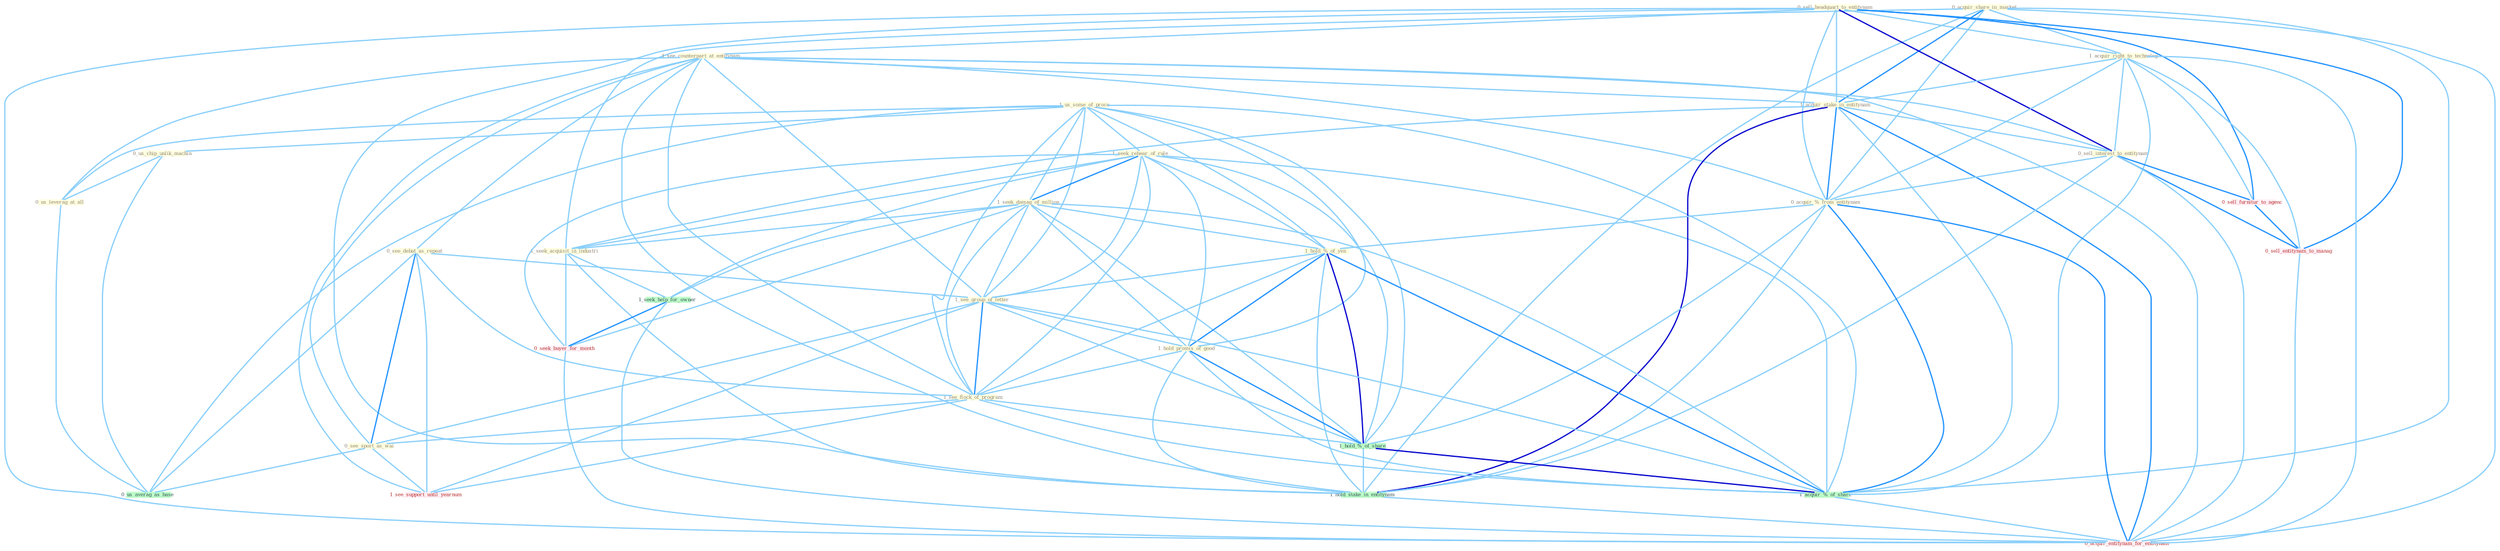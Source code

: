 Graph G{ 
    node
    [shape=polygon,style=filled,width=.5,height=.06,color="#BDFCC9",fixedsize=true,fontsize=4,
    fontcolor="#2f4f4f"];
    {node
    [color="#ffffe0", fontcolor="#8b7d6b"] "0_acquir_share_in_market " "1_us_some_of_proce " "1_seek_rehear_of_rule " "0_sell_headquart_to_entitynam " "0_us_chip_unlik_machin " "1_see_counterpart_at_entitynam " "0_see_debat_as_repeat " "1_acquir_right_to_technolog " "1_acquir_stake_in_entitynam " "1_seek_damag_of_million " "0_sell_interest_to_entitynam " "0_us_leverag_at_all " "0_acquir_%_from_entitynam " "1_hold_%_of_yen " "1_see_group_of_letter " "1_hold_promis_of_good " "1_see_flock_of_program " "0_see_sport_as_wai " "1_seek_acquisit_in_industri "}
{node [color="#fff0f5", fontcolor="#b22222"] "0_seek_buyer_for_month " "1_see_support_until_yearnum " "0_sell_furnitur_to_agenc " "0_sell_entitynam_to_manag " "0_acquir_entitynam_for_entitynam "}
edge [color="#B0E2FF"];

	"0_acquir_share_in_market " -- "1_acquir_right_to_technolog " [w="1", color="#87cefa" ];
	"0_acquir_share_in_market " -- "1_acquir_stake_in_entitynam " [w="2", color="#1e90ff" , len=0.8];
	"0_acquir_share_in_market " -- "0_acquir_%_from_entitynam " [w="1", color="#87cefa" ];
	"0_acquir_share_in_market " -- "1_seek_acquisit_in_industri " [w="1", color="#87cefa" ];
	"0_acquir_share_in_market " -- "1_hold_stake_in_entitynam " [w="1", color="#87cefa" ];
	"0_acquir_share_in_market " -- "1_acquir_%_of_share " [w="1", color="#87cefa" ];
	"0_acquir_share_in_market " -- "0_acquir_entitynam_for_entitynam " [w="1", color="#87cefa" ];
	"1_us_some_of_proce " -- "1_seek_rehear_of_rule " [w="1", color="#87cefa" ];
	"1_us_some_of_proce " -- "0_us_chip_unlik_machin " [w="1", color="#87cefa" ];
	"1_us_some_of_proce " -- "1_seek_damag_of_million " [w="1", color="#87cefa" ];
	"1_us_some_of_proce " -- "0_us_leverag_at_all " [w="1", color="#87cefa" ];
	"1_us_some_of_proce " -- "1_hold_%_of_yen " [w="1", color="#87cefa" ];
	"1_us_some_of_proce " -- "1_see_group_of_letter " [w="1", color="#87cefa" ];
	"1_us_some_of_proce " -- "1_hold_promis_of_good " [w="1", color="#87cefa" ];
	"1_us_some_of_proce " -- "1_see_flock_of_program " [w="1", color="#87cefa" ];
	"1_us_some_of_proce " -- "1_hold_%_of_share " [w="1", color="#87cefa" ];
	"1_us_some_of_proce " -- "1_acquir_%_of_share " [w="1", color="#87cefa" ];
	"1_us_some_of_proce " -- "0_us_averag_as_base " [w="1", color="#87cefa" ];
	"1_seek_rehear_of_rule " -- "1_seek_damag_of_million " [w="2", color="#1e90ff" , len=0.8];
	"1_seek_rehear_of_rule " -- "1_hold_%_of_yen " [w="1", color="#87cefa" ];
	"1_seek_rehear_of_rule " -- "1_see_group_of_letter " [w="1", color="#87cefa" ];
	"1_seek_rehear_of_rule " -- "1_hold_promis_of_good " [w="1", color="#87cefa" ];
	"1_seek_rehear_of_rule " -- "1_see_flock_of_program " [w="1", color="#87cefa" ];
	"1_seek_rehear_of_rule " -- "1_seek_acquisit_in_industri " [w="1", color="#87cefa" ];
	"1_seek_rehear_of_rule " -- "1_hold_%_of_share " [w="1", color="#87cefa" ];
	"1_seek_rehear_of_rule " -- "1_seek_help_for_owner " [w="1", color="#87cefa" ];
	"1_seek_rehear_of_rule " -- "0_seek_buyer_for_month " [w="1", color="#87cefa" ];
	"1_seek_rehear_of_rule " -- "1_acquir_%_of_share " [w="1", color="#87cefa" ];
	"0_sell_headquart_to_entitynam " -- "1_see_counterpart_at_entitynam " [w="1", color="#87cefa" ];
	"0_sell_headquart_to_entitynam " -- "1_acquir_right_to_technolog " [w="1", color="#87cefa" ];
	"0_sell_headquart_to_entitynam " -- "1_acquir_stake_in_entitynam " [w="1", color="#87cefa" ];
	"0_sell_headquart_to_entitynam " -- "0_sell_interest_to_entitynam " [w="3", color="#0000cd" , len=0.6];
	"0_sell_headquart_to_entitynam " -- "0_acquir_%_from_entitynam " [w="1", color="#87cefa" ];
	"0_sell_headquart_to_entitynam " -- "1_hold_stake_in_entitynam " [w="1", color="#87cefa" ];
	"0_sell_headquart_to_entitynam " -- "0_sell_furnitur_to_agenc " [w="2", color="#1e90ff" , len=0.8];
	"0_sell_headquart_to_entitynam " -- "0_sell_entitynam_to_manag " [w="2", color="#1e90ff" , len=0.8];
	"0_sell_headquart_to_entitynam " -- "0_acquir_entitynam_for_entitynam " [w="1", color="#87cefa" ];
	"0_us_chip_unlik_machin " -- "0_us_leverag_at_all " [w="1", color="#87cefa" ];
	"0_us_chip_unlik_machin " -- "0_us_averag_as_base " [w="1", color="#87cefa" ];
	"1_see_counterpart_at_entitynam " -- "0_see_debat_as_repeat " [w="1", color="#87cefa" ];
	"1_see_counterpart_at_entitynam " -- "1_acquir_stake_in_entitynam " [w="1", color="#87cefa" ];
	"1_see_counterpart_at_entitynam " -- "0_sell_interest_to_entitynam " [w="1", color="#87cefa" ];
	"1_see_counterpart_at_entitynam " -- "0_us_leverag_at_all " [w="1", color="#87cefa" ];
	"1_see_counterpart_at_entitynam " -- "0_acquir_%_from_entitynam " [w="1", color="#87cefa" ];
	"1_see_counterpart_at_entitynam " -- "1_see_group_of_letter " [w="1", color="#87cefa" ];
	"1_see_counterpart_at_entitynam " -- "1_see_flock_of_program " [w="1", color="#87cefa" ];
	"1_see_counterpart_at_entitynam " -- "0_see_sport_as_wai " [w="1", color="#87cefa" ];
	"1_see_counterpart_at_entitynam " -- "1_hold_stake_in_entitynam " [w="1", color="#87cefa" ];
	"1_see_counterpart_at_entitynam " -- "1_see_support_until_yearnum " [w="1", color="#87cefa" ];
	"1_see_counterpart_at_entitynam " -- "0_acquir_entitynam_for_entitynam " [w="1", color="#87cefa" ];
	"0_see_debat_as_repeat " -- "1_see_group_of_letter " [w="1", color="#87cefa" ];
	"0_see_debat_as_repeat " -- "1_see_flock_of_program " [w="1", color="#87cefa" ];
	"0_see_debat_as_repeat " -- "0_see_sport_as_wai " [w="2", color="#1e90ff" , len=0.8];
	"0_see_debat_as_repeat " -- "1_see_support_until_yearnum " [w="1", color="#87cefa" ];
	"0_see_debat_as_repeat " -- "0_us_averag_as_base " [w="1", color="#87cefa" ];
	"1_acquir_right_to_technolog " -- "1_acquir_stake_in_entitynam " [w="1", color="#87cefa" ];
	"1_acquir_right_to_technolog " -- "0_sell_interest_to_entitynam " [w="1", color="#87cefa" ];
	"1_acquir_right_to_technolog " -- "0_acquir_%_from_entitynam " [w="1", color="#87cefa" ];
	"1_acquir_right_to_technolog " -- "1_acquir_%_of_share " [w="1", color="#87cefa" ];
	"1_acquir_right_to_technolog " -- "0_sell_furnitur_to_agenc " [w="1", color="#87cefa" ];
	"1_acquir_right_to_technolog " -- "0_sell_entitynam_to_manag " [w="1", color="#87cefa" ];
	"1_acquir_right_to_technolog " -- "0_acquir_entitynam_for_entitynam " [w="1", color="#87cefa" ];
	"1_acquir_stake_in_entitynam " -- "0_sell_interest_to_entitynam " [w="1", color="#87cefa" ];
	"1_acquir_stake_in_entitynam " -- "0_acquir_%_from_entitynam " [w="2", color="#1e90ff" , len=0.8];
	"1_acquir_stake_in_entitynam " -- "1_seek_acquisit_in_industri " [w="1", color="#87cefa" ];
	"1_acquir_stake_in_entitynam " -- "1_hold_stake_in_entitynam " [w="3", color="#0000cd" , len=0.6];
	"1_acquir_stake_in_entitynam " -- "1_acquir_%_of_share " [w="1", color="#87cefa" ];
	"1_acquir_stake_in_entitynam " -- "0_acquir_entitynam_for_entitynam " [w="2", color="#1e90ff" , len=0.8];
	"1_seek_damag_of_million " -- "1_hold_%_of_yen " [w="1", color="#87cefa" ];
	"1_seek_damag_of_million " -- "1_see_group_of_letter " [w="1", color="#87cefa" ];
	"1_seek_damag_of_million " -- "1_hold_promis_of_good " [w="1", color="#87cefa" ];
	"1_seek_damag_of_million " -- "1_see_flock_of_program " [w="1", color="#87cefa" ];
	"1_seek_damag_of_million " -- "1_seek_acquisit_in_industri " [w="1", color="#87cefa" ];
	"1_seek_damag_of_million " -- "1_hold_%_of_share " [w="1", color="#87cefa" ];
	"1_seek_damag_of_million " -- "1_seek_help_for_owner " [w="1", color="#87cefa" ];
	"1_seek_damag_of_million " -- "0_seek_buyer_for_month " [w="1", color="#87cefa" ];
	"1_seek_damag_of_million " -- "1_acquir_%_of_share " [w="1", color="#87cefa" ];
	"0_sell_interest_to_entitynam " -- "0_acquir_%_from_entitynam " [w="1", color="#87cefa" ];
	"0_sell_interest_to_entitynam " -- "1_hold_stake_in_entitynam " [w="1", color="#87cefa" ];
	"0_sell_interest_to_entitynam " -- "0_sell_furnitur_to_agenc " [w="2", color="#1e90ff" , len=0.8];
	"0_sell_interest_to_entitynam " -- "0_sell_entitynam_to_manag " [w="2", color="#1e90ff" , len=0.8];
	"0_sell_interest_to_entitynam " -- "0_acquir_entitynam_for_entitynam " [w="1", color="#87cefa" ];
	"0_us_leverag_at_all " -- "0_us_averag_as_base " [w="1", color="#87cefa" ];
	"0_acquir_%_from_entitynam " -- "1_hold_%_of_yen " [w="1", color="#87cefa" ];
	"0_acquir_%_from_entitynam " -- "1_hold_%_of_share " [w="1", color="#87cefa" ];
	"0_acquir_%_from_entitynam " -- "1_hold_stake_in_entitynam " [w="1", color="#87cefa" ];
	"0_acquir_%_from_entitynam " -- "1_acquir_%_of_share " [w="2", color="#1e90ff" , len=0.8];
	"0_acquir_%_from_entitynam " -- "0_acquir_entitynam_for_entitynam " [w="2", color="#1e90ff" , len=0.8];
	"1_hold_%_of_yen " -- "1_see_group_of_letter " [w="1", color="#87cefa" ];
	"1_hold_%_of_yen " -- "1_hold_promis_of_good " [w="2", color="#1e90ff" , len=0.8];
	"1_hold_%_of_yen " -- "1_see_flock_of_program " [w="1", color="#87cefa" ];
	"1_hold_%_of_yen " -- "1_hold_%_of_share " [w="3", color="#0000cd" , len=0.6];
	"1_hold_%_of_yen " -- "1_hold_stake_in_entitynam " [w="1", color="#87cefa" ];
	"1_hold_%_of_yen " -- "1_acquir_%_of_share " [w="2", color="#1e90ff" , len=0.8];
	"1_see_group_of_letter " -- "1_hold_promis_of_good " [w="1", color="#87cefa" ];
	"1_see_group_of_letter " -- "1_see_flock_of_program " [w="2", color="#1e90ff" , len=0.8];
	"1_see_group_of_letter " -- "0_see_sport_as_wai " [w="1", color="#87cefa" ];
	"1_see_group_of_letter " -- "1_hold_%_of_share " [w="1", color="#87cefa" ];
	"1_see_group_of_letter " -- "1_acquir_%_of_share " [w="1", color="#87cefa" ];
	"1_see_group_of_letter " -- "1_see_support_until_yearnum " [w="1", color="#87cefa" ];
	"1_hold_promis_of_good " -- "1_see_flock_of_program " [w="1", color="#87cefa" ];
	"1_hold_promis_of_good " -- "1_hold_%_of_share " [w="2", color="#1e90ff" , len=0.8];
	"1_hold_promis_of_good " -- "1_hold_stake_in_entitynam " [w="1", color="#87cefa" ];
	"1_hold_promis_of_good " -- "1_acquir_%_of_share " [w="1", color="#87cefa" ];
	"1_see_flock_of_program " -- "0_see_sport_as_wai " [w="1", color="#87cefa" ];
	"1_see_flock_of_program " -- "1_hold_%_of_share " [w="1", color="#87cefa" ];
	"1_see_flock_of_program " -- "1_acquir_%_of_share " [w="1", color="#87cefa" ];
	"1_see_flock_of_program " -- "1_see_support_until_yearnum " [w="1", color="#87cefa" ];
	"0_see_sport_as_wai " -- "1_see_support_until_yearnum " [w="1", color="#87cefa" ];
	"0_see_sport_as_wai " -- "0_us_averag_as_base " [w="1", color="#87cefa" ];
	"1_seek_acquisit_in_industri " -- "1_hold_stake_in_entitynam " [w="1", color="#87cefa" ];
	"1_seek_acquisit_in_industri " -- "1_seek_help_for_owner " [w="1", color="#87cefa" ];
	"1_seek_acquisit_in_industri " -- "0_seek_buyer_for_month " [w="1", color="#87cefa" ];
	"1_hold_%_of_share " -- "1_hold_stake_in_entitynam " [w="1", color="#87cefa" ];
	"1_hold_%_of_share " -- "1_acquir_%_of_share " [w="3", color="#0000cd" , len=0.6];
	"1_hold_stake_in_entitynam " -- "0_acquir_entitynam_for_entitynam " [w="1", color="#87cefa" ];
	"1_seek_help_for_owner " -- "0_seek_buyer_for_month " [w="2", color="#1e90ff" , len=0.8];
	"1_seek_help_for_owner " -- "0_acquir_entitynam_for_entitynam " [w="1", color="#87cefa" ];
	"0_seek_buyer_for_month " -- "0_acquir_entitynam_for_entitynam " [w="1", color="#87cefa" ];
	"1_acquir_%_of_share " -- "0_acquir_entitynam_for_entitynam " [w="1", color="#87cefa" ];
	"0_sell_furnitur_to_agenc " -- "0_sell_entitynam_to_manag " [w="2", color="#1e90ff" , len=0.8];
	"0_sell_entitynam_to_manag " -- "0_acquir_entitynam_for_entitynam " [w="1", color="#87cefa" ];
}